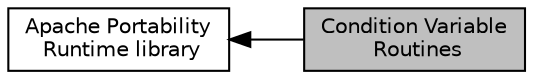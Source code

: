 digraph "Condition Variable Routines"
{
  edge [fontname="Helvetica",fontsize="10",labelfontname="Helvetica",labelfontsize="10"];
  node [fontname="Helvetica",fontsize="10",shape=box];
  rankdir=LR;
  Node1 [label="Condition Variable\l Routines",height=0.2,width=0.4,color="black", fillcolor="grey75", style="filled", fontcolor="black",tooltip=" "];
  Node2 [label="Apache Portability\l Runtime library",height=0.2,width=0.4,color="black", fillcolor="white", style="filled",URL="$group___a_p_r.html",tooltip=" "];
  Node2->Node1 [shape=plaintext, dir="back", style="solid"];
}
